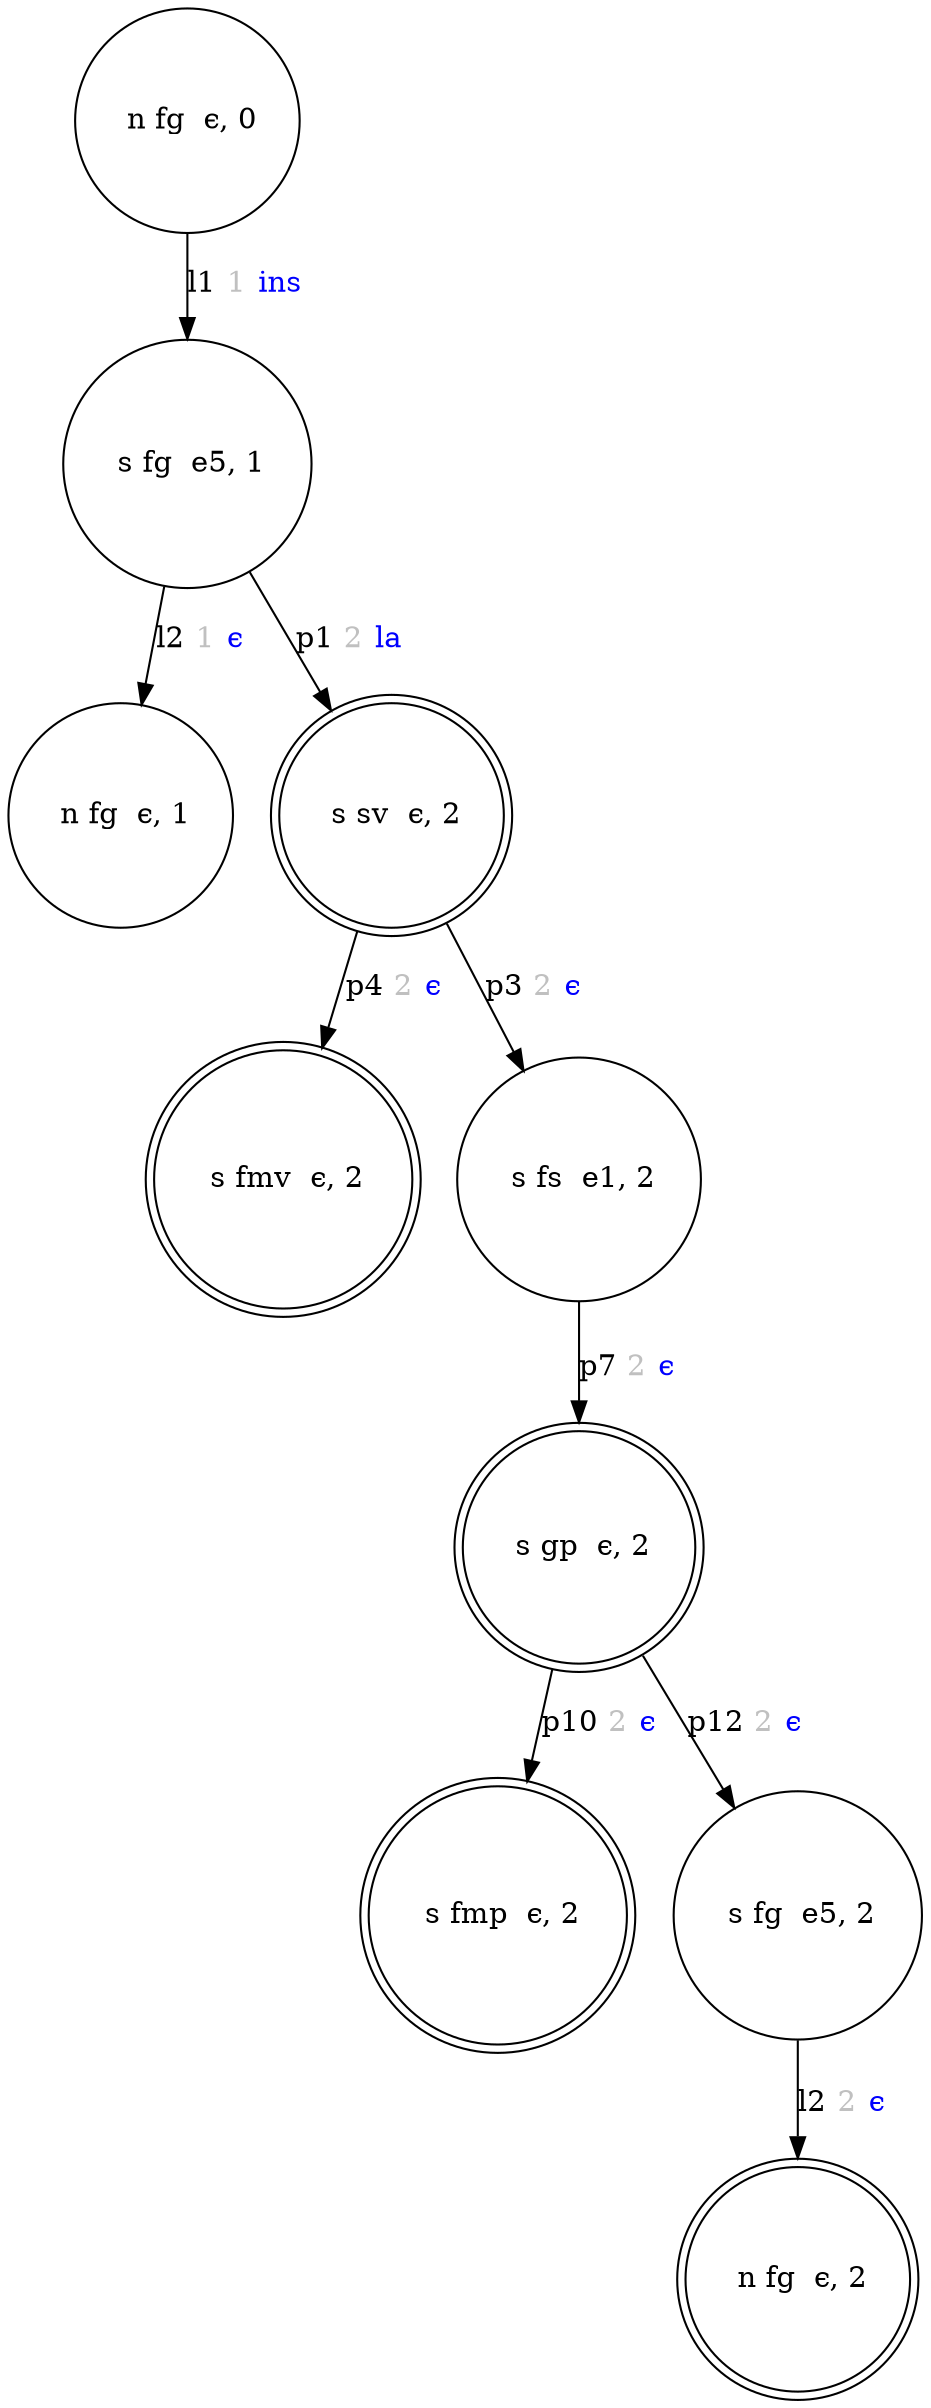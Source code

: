 digraph case_OS_state {
	" n fg  ϵ, 0" [shape=circle]
	" s fg  e5, 1" [shape=circle]
	" n fg  ϵ, 1" [shape=circle]
	" s sv  ϵ, 2" [shape=doublecircle]
	" s fmv  ϵ, 2" [shape=doublecircle]
	" s fs  e1, 2" [shape=circle]
	" s gp  ϵ, 2" [shape=doublecircle]
	" s fmp  ϵ, 2" [shape=doublecircle]
	" s fg  e5, 2" [shape=circle]
	" n fg  ϵ, 2" [shape=doublecircle]
	" n fg  ϵ, 0" -> " s fg  e5, 1" [label=<l1 <FONT COLOR="grey">1</FONT> <FONT COLOR="blue">ins</FONT>>]
	" s fg  e5, 1" -> " n fg  ϵ, 1" [label=<l2 <FONT COLOR="grey">1</FONT> <FONT COLOR="blue">ϵ</FONT>>]
	" s fg  e5, 1" -> " s sv  ϵ, 2" [label=<p1 <FONT COLOR="grey">2</FONT> <FONT COLOR="blue">la</FONT>>]
	" s sv  ϵ, 2" -> " s fmv  ϵ, 2" [label=<p4 <FONT COLOR="grey">2</FONT> <FONT COLOR="blue">ϵ</FONT>>]
	" s sv  ϵ, 2" -> " s fs  e1, 2" [label=<p3 <FONT COLOR="grey">2</FONT> <FONT COLOR="blue">ϵ</FONT>>]
	" s fs  e1, 2" -> " s gp  ϵ, 2" [label=<p7 <FONT COLOR="grey">2</FONT> <FONT COLOR="blue">ϵ</FONT>>]
	" s gp  ϵ, 2" -> " s fmp  ϵ, 2" [label=<p10 <FONT COLOR="grey">2</FONT> <FONT COLOR="blue">ϵ</FONT>>]
	" s gp  ϵ, 2" -> " s fg  e5, 2" [label=<p12 <FONT COLOR="grey">2</FONT> <FONT COLOR="blue">ϵ</FONT>>]
	" s fg  e5, 2" -> " n fg  ϵ, 2" [label=<l2 <FONT COLOR="grey">2</FONT> <FONT COLOR="blue">ϵ</FONT>>]
}
